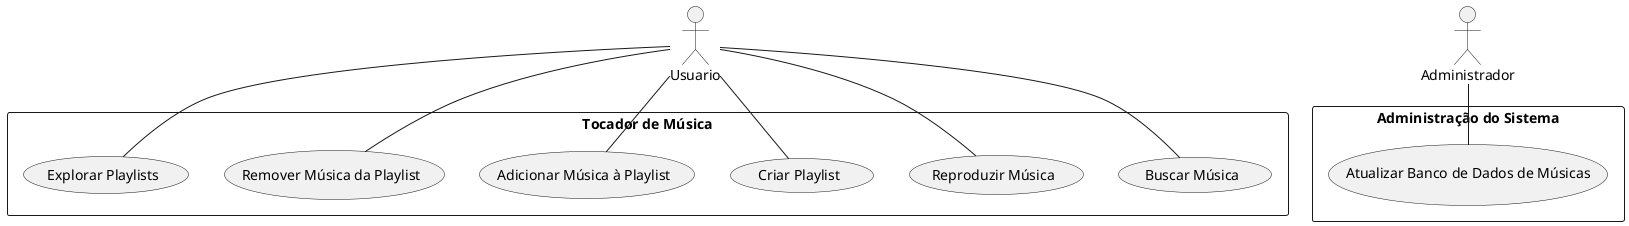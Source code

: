 @startuml
actor Usuario
actor Administrador

rectangle "Tocador de Música" {
    Usuario -- (Buscar Música)
    Usuario -- (Reproduzir Música)
    Usuario -- (Criar Playlist)
    Usuario -- (Adicionar Música à Playlist)
    Usuario -- (Remover Música da Playlist)
    Usuario -- (Explorar Playlists)
}

rectangle "Administração do Sistema" {
    Administrador -- (Atualizar Banco de Dados de Músicas)
}

@enduml
